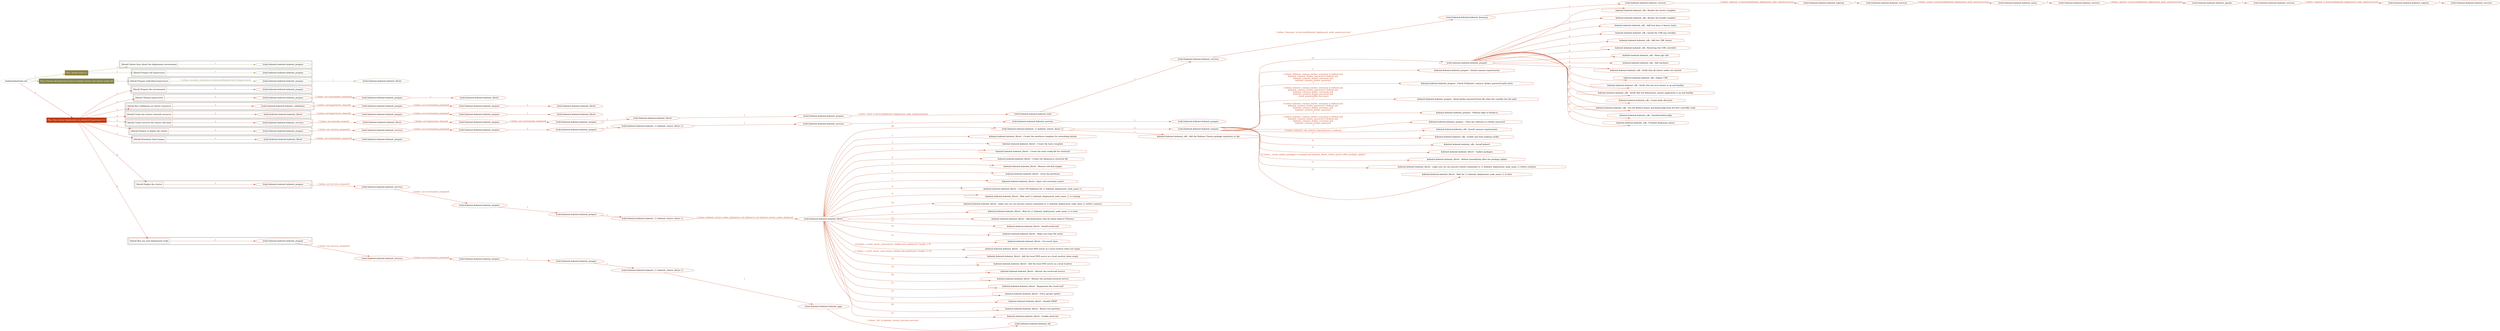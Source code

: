digraph {
	graph [concentrate=true ordering=in rankdir=LR ratio=fill]
	edge [esep=5 sep=10]
	"kubeinit/playbook.yml" [id=root_node style=dotted]
	play_b093fda0 [label="Play: Initial setup (1)" color="#8f823d" fontcolor="#ffffff" id=play_b093fda0 shape=box style=filled tooltip=localhost]
	"kubeinit/playbook.yml" -> play_b093fda0 [label="1 " color="#8f823d" fontcolor="#8f823d" id=edge_042fdbea labeltooltip="1 " tooltip="1 "]
	subgraph "kubeinit.kubeinit.kubeinit_prepare" {
		role_540b7624 [label="[role] kubeinit.kubeinit.kubeinit_prepare" color="#8f823d" id=role_540b7624 tooltip="kubeinit.kubeinit.kubeinit_prepare"]
	}
	subgraph "kubeinit.kubeinit.kubeinit_prepare" {
		role_09f9211d [label="[role] kubeinit.kubeinit.kubeinit_prepare" color="#8f823d" id=role_09f9211d tooltip="kubeinit.kubeinit.kubeinit_prepare"]
	}
	subgraph "Play: Initial setup (1)" {
		play_b093fda0 -> block_cdc39771 [label=1 color="#8f823d" fontcolor="#8f823d" id=edge_79410994 labeltooltip=1 tooltip=1]
		subgraph cluster_block_cdc39771 {
			block_cdc39771 [label="[block] Gather facts about the deployment environment" color="#8f823d" id=block_cdc39771 labeltooltip="Gather facts about the deployment environment" shape=box tooltip="Gather facts about the deployment environment"]
			block_cdc39771 -> role_540b7624 [label="1 " color="#8f823d" fontcolor="#8f823d" id=edge_20eef4c3 labeltooltip="1 " tooltip="1 "]
		}
		play_b093fda0 -> block_c40f4d3e [label=2 color="#8f823d" fontcolor="#8f823d" id=edge_95e69ee9 labeltooltip=2 tooltip=2]
		subgraph cluster_block_c40f4d3e {
			block_c40f4d3e [label="[block] Prepare the hypervisors" color="#8f823d" id=block_c40f4d3e labeltooltip="Prepare the hypervisors" shape=box tooltip="Prepare the hypervisors"]
			block_c40f4d3e -> role_09f9211d [label="1 " color="#8f823d" fontcolor="#8f823d" id=edge_9a9415b5 labeltooltip="1 " tooltip="1 "]
		}
	}
	play_5fe1bb2a [label="Play: Prepare all hypervisor hosts to deploy service and cluster nodes (0)" color="#848547" fontcolor="#ffffff" id=play_5fe1bb2a shape=box style=filled tooltip="Play: Prepare all hypervisor hosts to deploy service and cluster nodes (0)"]
	"kubeinit/playbook.yml" -> play_5fe1bb2a [label="2 " color="#848547" fontcolor="#848547" id=edge_3c803333 labeltooltip="2 " tooltip="2 "]
	subgraph "kubeinit.kubeinit.kubeinit_libvirt" {
		role_dbe18403 [label="[role] kubeinit.kubeinit.kubeinit_libvirt" color="#848547" id=role_dbe18403 tooltip="kubeinit.kubeinit.kubeinit_libvirt"]
	}
	subgraph "kubeinit.kubeinit.kubeinit_prepare" {
		role_11361805 [label="[role] kubeinit.kubeinit.kubeinit_prepare" color="#848547" id=role_11361805 tooltip="kubeinit.kubeinit.kubeinit_prepare"]
		role_11361805 -> role_dbe18403 [label="1 " color="#848547" fontcolor="#848547" id=edge_c0fbfc3b labeltooltip="1 " tooltip="1 "]
	}
	subgraph "Play: Prepare all hypervisor hosts to deploy service and cluster nodes (0)" {
		play_5fe1bb2a -> block_1774da09 [label=1 color="#848547" fontcolor="#848547" id=edge_cc008de4 labeltooltip=1 tooltip=1]
		subgraph cluster_block_1774da09 {
			block_1774da09 [label="[block] Prepare individual hypervisors" color="#848547" id=block_1774da09 labeltooltip="Prepare individual hypervisors" shape=box tooltip="Prepare individual hypervisors"]
			block_1774da09 -> role_11361805 [label="1 [when: inventory_hostname in hostvars['kubeinit-facts'].hypervisors]" color="#848547" fontcolor="#848547" id=edge_266ad70a labeltooltip="1 [when: inventory_hostname in hostvars['kubeinit-facts'].hypervisors]" tooltip="1 [when: inventory_hostname in hostvars['kubeinit-facts'].hypervisors]"]
		}
	}
	play_c6d7b83a [label="Play: Run cluster deployment on prepared hypervisors (1)" color="#c1380b" fontcolor="#ffffff" id=play_c6d7b83a shape=box style=filled tooltip=localhost]
	"kubeinit/playbook.yml" -> play_c6d7b83a [label="3 " color="#c1380b" fontcolor="#c1380b" id=edge_e535164a labeltooltip="3 " tooltip="3 "]
	subgraph "kubeinit.kubeinit.kubeinit_prepare" {
		role_b02e0ea4 [label="[role] kubeinit.kubeinit.kubeinit_prepare" color="#c1380b" id=role_b02e0ea4 tooltip="kubeinit.kubeinit.kubeinit_prepare"]
	}
	subgraph "kubeinit.kubeinit.kubeinit_libvirt" {
		role_01ffe43b [label="[role] kubeinit.kubeinit.kubeinit_libvirt" color="#c1380b" id=role_01ffe43b tooltip="kubeinit.kubeinit.kubeinit_libvirt"]
	}
	subgraph "kubeinit.kubeinit.kubeinit_prepare" {
		role_5f871fc2 [label="[role] kubeinit.kubeinit.kubeinit_prepare" color="#c1380b" id=role_5f871fc2 tooltip="kubeinit.kubeinit.kubeinit_prepare"]
		role_5f871fc2 -> role_01ffe43b [label="1 " color="#c1380b" fontcolor="#c1380b" id=edge_d1529ccb labeltooltip="1 " tooltip="1 "]
	}
	subgraph "kubeinit.kubeinit.kubeinit_prepare" {
		role_ec8fc3e8 [label="[role] kubeinit.kubeinit.kubeinit_prepare" color="#c1380b" id=role_ec8fc3e8 tooltip="kubeinit.kubeinit.kubeinit_prepare"]
		role_ec8fc3e8 -> role_5f871fc2 [label="1 [when: not environment_prepared]" color="#c1380b" fontcolor="#c1380b" id=edge_e4daa6db labeltooltip="1 [when: not environment_prepared]" tooltip="1 [when: not environment_prepared]"]
	}
	subgraph "kubeinit.kubeinit.kubeinit_libvirt" {
		role_c4d3aa16 [label="[role] kubeinit.kubeinit.kubeinit_libvirt" color="#c1380b" id=role_c4d3aa16 tooltip="kubeinit.kubeinit.kubeinit_libvirt"]
	}
	subgraph "kubeinit.kubeinit.kubeinit_prepare" {
		role_ba3b01d9 [label="[role] kubeinit.kubeinit.kubeinit_prepare" color="#c1380b" id=role_ba3b01d9 tooltip="kubeinit.kubeinit.kubeinit_prepare"]
		role_ba3b01d9 -> role_c4d3aa16 [label="1 " color="#c1380b" fontcolor="#c1380b" id=edge_36069ed1 labeltooltip="1 " tooltip="1 "]
	}
	subgraph "kubeinit.kubeinit.kubeinit_prepare" {
		role_911e3bce [label="[role] kubeinit.kubeinit.kubeinit_prepare" color="#c1380b" id=role_911e3bce tooltip="kubeinit.kubeinit.kubeinit_prepare"]
		role_911e3bce -> role_ba3b01d9 [label="1 [when: not environment_prepared]" color="#c1380b" fontcolor="#c1380b" id=edge_cfdd5004 labeltooltip="1 [when: not environment_prepared]" tooltip="1 [when: not environment_prepared]"]
	}
	subgraph "kubeinit.kubeinit.kubeinit_validations" {
		role_9823a7f3 [label="[role] kubeinit.kubeinit.kubeinit_validations" color="#c1380b" id=role_9823a7f3 tooltip="kubeinit.kubeinit.kubeinit_validations"]
		role_9823a7f3 -> role_911e3bce [label="1 [when: not hypervisors_cleaned]" color="#c1380b" fontcolor="#c1380b" id=edge_a636bbdf labeltooltip="1 [when: not hypervisors_cleaned]" tooltip="1 [when: not hypervisors_cleaned]"]
	}
	subgraph "kubeinit.kubeinit.kubeinit_libvirt" {
		role_843a0753 [label="[role] kubeinit.kubeinit.kubeinit_libvirt" color="#c1380b" id=role_843a0753 tooltip="kubeinit.kubeinit.kubeinit_libvirt"]
	}
	subgraph "kubeinit.kubeinit.kubeinit_prepare" {
		role_c905b5e6 [label="[role] kubeinit.kubeinit.kubeinit_prepare" color="#c1380b" id=role_c905b5e6 tooltip="kubeinit.kubeinit.kubeinit_prepare"]
		role_c905b5e6 -> role_843a0753 [label="1 " color="#c1380b" fontcolor="#c1380b" id=edge_56dcd4dc labeltooltip="1 " tooltip="1 "]
	}
	subgraph "kubeinit.kubeinit.kubeinit_prepare" {
		role_dbfd949b [label="[role] kubeinit.kubeinit.kubeinit_prepare" color="#c1380b" id=role_dbfd949b tooltip="kubeinit.kubeinit.kubeinit_prepare"]
		role_dbfd949b -> role_c905b5e6 [label="1 [when: not environment_prepared]" color="#c1380b" fontcolor="#c1380b" id=edge_d0edfeb4 labeltooltip="1 [when: not environment_prepared]" tooltip="1 [when: not environment_prepared]"]
	}
	subgraph "kubeinit.kubeinit.kubeinit_libvirt" {
		role_2b3f0801 [label="[role] kubeinit.kubeinit.kubeinit_libvirt" color="#c1380b" id=role_2b3f0801 tooltip="kubeinit.kubeinit.kubeinit_libvirt"]
		role_2b3f0801 -> role_dbfd949b [label="1 [when: not hypervisors_cleaned]" color="#c1380b" fontcolor="#c1380b" id=edge_d613eddb labeltooltip="1 [when: not hypervisors_cleaned]" tooltip="1 [when: not hypervisors_cleaned]"]
	}
	subgraph "kubeinit.kubeinit.kubeinit_services" {
		role_204803fe [label="[role] kubeinit.kubeinit.kubeinit_services" color="#c1380b" id=role_204803fe tooltip="kubeinit.kubeinit.kubeinit_services"]
	}
	subgraph "kubeinit.kubeinit.kubeinit_registry" {
		role_dabc44cc [label="[role] kubeinit.kubeinit.kubeinit_registry" color="#c1380b" id=role_dabc44cc tooltip="kubeinit.kubeinit.kubeinit_registry"]
		role_dabc44cc -> role_204803fe [label="1 " color="#c1380b" fontcolor="#c1380b" id=edge_bbcccadf labeltooltip="1 " tooltip="1 "]
	}
	subgraph "kubeinit.kubeinit.kubeinit_services" {
		role_35c1d916 [label="[role] kubeinit.kubeinit.kubeinit_services" color="#c1380b" id=role_35c1d916 tooltip="kubeinit.kubeinit.kubeinit_services"]
		role_35c1d916 -> role_dabc44cc [label="1 [when: 'registry' in hostvars[kubeinit_deployment_node_name].services]" color="#c1380b" fontcolor="#c1380b" id=edge_aa569730 labeltooltip="1 [when: 'registry' in hostvars[kubeinit_deployment_node_name].services]" tooltip="1 [when: 'registry' in hostvars[kubeinit_deployment_node_name].services]"]
	}
	subgraph "kubeinit.kubeinit.kubeinit_apache" {
		role_979d6d72 [label="[role] kubeinit.kubeinit.kubeinit_apache" color="#c1380b" id=role_979d6d72 tooltip="kubeinit.kubeinit.kubeinit_apache"]
		role_979d6d72 -> role_35c1d916 [label="1 " color="#c1380b" fontcolor="#c1380b" id=edge_76854d25 labeltooltip="1 " tooltip="1 "]
	}
	subgraph "kubeinit.kubeinit.kubeinit_services" {
		role_8e4fea6e [label="[role] kubeinit.kubeinit.kubeinit_services" color="#c1380b" id=role_8e4fea6e tooltip="kubeinit.kubeinit.kubeinit_services"]
		role_8e4fea6e -> role_979d6d72 [label="1 [when: 'apache' in hostvars[kubeinit_deployment_node_name].services]" color="#c1380b" fontcolor="#c1380b" id=edge_c4dfc977 labeltooltip="1 [when: 'apache' in hostvars[kubeinit_deployment_node_name].services]" tooltip="1 [when: 'apache' in hostvars[kubeinit_deployment_node_name].services]"]
	}
	subgraph "kubeinit.kubeinit.kubeinit_nexus" {
		role_a170e334 [label="[role] kubeinit.kubeinit.kubeinit_nexus" color="#c1380b" id=role_a170e334 tooltip="kubeinit.kubeinit.kubeinit_nexus"]
		role_a170e334 -> role_8e4fea6e [label="1 " color="#c1380b" fontcolor="#c1380b" id=edge_c6a0bc91 labeltooltip="1 " tooltip="1 "]
	}
	subgraph "kubeinit.kubeinit.kubeinit_services" {
		role_9c103814 [label="[role] kubeinit.kubeinit.kubeinit_services" color="#c1380b" id=role_9c103814 tooltip="kubeinit.kubeinit.kubeinit_services"]
		role_9c103814 -> role_a170e334 [label="1 [when: 'nexus' in hostvars[kubeinit_deployment_node_name].services]" color="#c1380b" fontcolor="#c1380b" id=edge_6039562e labeltooltip="1 [when: 'nexus' in hostvars[kubeinit_deployment_node_name].services]" tooltip="1 [when: 'nexus' in hostvars[kubeinit_deployment_node_name].services]"]
	}
	subgraph "kubeinit.kubeinit.kubeinit_haproxy" {
		role_822eddf0 [label="[role] kubeinit.kubeinit.kubeinit_haproxy" color="#c1380b" id=role_822eddf0 tooltip="kubeinit.kubeinit.kubeinit_haproxy"]
		role_822eddf0 -> role_9c103814 [label="1 " color="#c1380b" fontcolor="#c1380b" id=edge_43d62998 labeltooltip="1 " tooltip="1 "]
	}
	subgraph "kubeinit.kubeinit.kubeinit_services" {
		role_d46a0f0d [label="[role] kubeinit.kubeinit.kubeinit_services" color="#c1380b" id=role_d46a0f0d tooltip="kubeinit.kubeinit.kubeinit_services"]
		role_d46a0f0d -> role_822eddf0 [label="1 [when: 'haproxy' in hostvars[kubeinit_deployment_node_name].services]" color="#c1380b" fontcolor="#c1380b" id=edge_e9c13f27 labeltooltip="1 [when: 'haproxy' in hostvars[kubeinit_deployment_node_name].services]" tooltip="1 [when: 'haproxy' in hostvars[kubeinit_deployment_node_name].services]"]
	}
	subgraph "kubeinit.kubeinit.kubeinit_dnsmasq" {
		role_e23a6154 [label="[role] kubeinit.kubeinit.kubeinit_dnsmasq" color="#c1380b" id=role_e23a6154 tooltip="kubeinit.kubeinit.kubeinit_dnsmasq"]
		role_e23a6154 -> role_d46a0f0d [label="1 " color="#c1380b" fontcolor="#c1380b" id=edge_00601c81 labeltooltip="1 " tooltip="1 "]
	}
	subgraph "kubeinit.kubeinit.kubeinit_services" {
		role_711b7c9b [label="[role] kubeinit.kubeinit.kubeinit_services" color="#c1380b" id=role_711b7c9b tooltip="kubeinit.kubeinit.kubeinit_services"]
		role_711b7c9b -> role_e23a6154 [label="1 [when: 'dnsmasq' in hostvars[kubeinit_deployment_node_name].services]" color="#c1380b" fontcolor="#c1380b" id=edge_b7a4a092 labeltooltip="1 [when: 'dnsmasq' in hostvars[kubeinit_deployment_node_name].services]" tooltip="1 [when: 'dnsmasq' in hostvars[kubeinit_deployment_node_name].services]"]
	}
	subgraph "kubeinit.kubeinit.kubeinit_bind" {
		role_b6df948c [label="[role] kubeinit.kubeinit.kubeinit_bind" color="#c1380b" id=role_b6df948c tooltip="kubeinit.kubeinit.kubeinit_bind"]
		role_b6df948c -> role_711b7c9b [label="1 " color="#c1380b" fontcolor="#c1380b" id=edge_de86f6b3 labeltooltip="1 " tooltip="1 "]
	}
	subgraph "kubeinit.kubeinit.kubeinit_prepare" {
		role_2b43c014 [label="[role] kubeinit.kubeinit.kubeinit_prepare" color="#c1380b" id=role_2b43c014 tooltip="kubeinit.kubeinit.kubeinit_prepare"]
		role_2b43c014 -> role_b6df948c [label="1 [when: 'bind' in hostvars[kubeinit_deployment_node_name].services]" color="#c1380b" fontcolor="#c1380b" id=edge_355577c2 labeltooltip="1 [when: 'bind' in hostvars[kubeinit_deployment_node_name].services]" tooltip="1 [when: 'bind' in hostvars[kubeinit_deployment_node_name].services]"]
	}
	subgraph "kubeinit.kubeinit.kubeinit_libvirt" {
		role_5d5084b8 [label="[role] kubeinit.kubeinit.kubeinit_libvirt" color="#c1380b" id=role_5d5084b8 tooltip="kubeinit.kubeinit.kubeinit_libvirt"]
		role_5d5084b8 -> role_2b43c014 [label="1 " color="#c1380b" fontcolor="#c1380b" id=edge_2ef8a959 labeltooltip="1 " tooltip="1 "]
	}
	subgraph "kubeinit.kubeinit.kubeinit_prepare" {
		role_1c1ad270 [label="[role] kubeinit.kubeinit.kubeinit_prepare" color="#c1380b" id=role_1c1ad270 tooltip="kubeinit.kubeinit.kubeinit_prepare"]
		role_1c1ad270 -> role_5d5084b8 [label="1 " color="#c1380b" fontcolor="#c1380b" id=edge_cc3bf81d labeltooltip="1 " tooltip="1 "]
	}
	subgraph "kubeinit.kubeinit.kubeinit_prepare" {
		role_a062c31e [label="[role] kubeinit.kubeinit.kubeinit_prepare" color="#c1380b" id=role_a062c31e tooltip="kubeinit.kubeinit.kubeinit_prepare"]
		role_a062c31e -> role_1c1ad270 [label="1 [when: not environment_prepared]" color="#c1380b" fontcolor="#c1380b" id=edge_a8ac658b labeltooltip="1 [when: not environment_prepared]" tooltip="1 [when: not environment_prepared]"]
	}
	subgraph "kubeinit.kubeinit.kubeinit_libvirt" {
		role_8b6ce230 [label="[role] kubeinit.kubeinit.kubeinit_libvirt" color="#c1380b" id=role_8b6ce230 tooltip="kubeinit.kubeinit.kubeinit_libvirt"]
		role_8b6ce230 -> role_a062c31e [label="1 [when: not hypervisors_cleaned]" color="#c1380b" fontcolor="#c1380b" id=edge_ad3f713c labeltooltip="1 [when: not hypervisors_cleaned]" tooltip="1 [when: not hypervisors_cleaned]"]
	}
	subgraph "kubeinit.kubeinit.kubeinit_services" {
		role_ff805154 [label="[role] kubeinit.kubeinit.kubeinit_services" color="#c1380b" id=role_ff805154 tooltip="kubeinit.kubeinit.kubeinit_services"]
		role_ff805154 -> role_8b6ce230 [label="1 [when: not network_created]" color="#c1380b" fontcolor="#c1380b" id=edge_de03f984 labeltooltip="1 [when: not network_created]" tooltip="1 [when: not network_created]"]
	}
	subgraph "kubeinit.kubeinit.kubeinit_prepare" {
		role_3a8623a5 [label="[role] kubeinit.kubeinit.kubeinit_prepare" color="#c1380b" id=role_3a8623a5 tooltip="kubeinit.kubeinit.kubeinit_prepare"]
	}
	subgraph "kubeinit.kubeinit.kubeinit_services" {
		role_c7ddd685 [label="[role] kubeinit.kubeinit.kubeinit_services" color="#c1380b" id=role_c7ddd685 tooltip="kubeinit.kubeinit.kubeinit_services"]
		role_c7ddd685 -> role_3a8623a5 [label="1 " color="#c1380b" fontcolor="#c1380b" id=edge_858ed858 labeltooltip="1 " tooltip="1 "]
	}
	subgraph "kubeinit.kubeinit.kubeinit_services" {
		role_cd72c668 [label="[role] kubeinit.kubeinit.kubeinit_services" color="#c1380b" id=role_cd72c668 tooltip="kubeinit.kubeinit.kubeinit_services"]
		role_cd72c668 -> role_c7ddd685 [label="1 " color="#c1380b" fontcolor="#c1380b" id=edge_83e71517 labeltooltip="1 " tooltip="1 "]
	}
	subgraph "kubeinit.kubeinit.kubeinit_{{ kubeinit_cluster_distro }}" {
		role_97d0f358 [label="[role] kubeinit.kubeinit.kubeinit_{{ kubeinit_cluster_distro }}" color="#c1380b" id=role_97d0f358 tooltip="kubeinit.kubeinit.kubeinit_{{ kubeinit_cluster_distro }}"]
		role_97d0f358 -> role_cd72c668 [label="1 " color="#c1380b" fontcolor="#c1380b" id=edge_7c67601b labeltooltip="1 " tooltip="1 "]
	}
	subgraph "kubeinit.kubeinit.kubeinit_prepare" {
		role_06d91b15 [label="[role] kubeinit.kubeinit.kubeinit_prepare" color="#c1380b" id=role_06d91b15 tooltip="kubeinit.kubeinit.kubeinit_prepare"]
		role_06d91b15 -> role_97d0f358 [label="1 " color="#c1380b" fontcolor="#c1380b" id=edge_7f3d9e32 labeltooltip="1 " tooltip="1 "]
	}
	subgraph "kubeinit.kubeinit.kubeinit_prepare" {
		role_274e5f15 [label="[role] kubeinit.kubeinit.kubeinit_prepare" color="#c1380b" id=role_274e5f15 tooltip="kubeinit.kubeinit.kubeinit_prepare"]
		role_274e5f15 -> role_06d91b15 [label="1 " color="#c1380b" fontcolor="#c1380b" id=edge_1c648489 labeltooltip="1 " tooltip="1 "]
	}
	subgraph "kubeinit.kubeinit.kubeinit_services" {
		role_a5f130d8 [label="[role] kubeinit.kubeinit.kubeinit_services" color="#c1380b" id=role_a5f130d8 tooltip="kubeinit.kubeinit.kubeinit_services"]
		role_a5f130d8 -> role_274e5f15 [label="1 [when: not environment_prepared]" color="#c1380b" fontcolor="#c1380b" id=edge_1418a919 labeltooltip="1 [when: not environment_prepared]" tooltip="1 [when: not environment_prepared]"]
	}
	subgraph "kubeinit.kubeinit.kubeinit_prepare" {
		role_4149d15f [label="[role] kubeinit.kubeinit.kubeinit_prepare" color="#c1380b" id=role_4149d15f tooltip="kubeinit.kubeinit.kubeinit_prepare"]
		role_4149d15f -> role_a5f130d8 [label="1 [when: not services_prepared]" color="#c1380b" fontcolor="#c1380b" id=edge_4dd8affd labeltooltip="1 [when: not services_prepared]" tooltip="1 [when: not services_prepared]"]
	}
	subgraph "kubeinit.kubeinit.kubeinit_prepare" {
		role_953407d1 [label="[role] kubeinit.kubeinit.kubeinit_prepare" color="#c1380b" id=role_953407d1 tooltip="kubeinit.kubeinit.kubeinit_prepare"]
	}
	subgraph "kubeinit.kubeinit.kubeinit_libvirt" {
		role_b23b4cc3 [label="[role] kubeinit.kubeinit.kubeinit_libvirt" color="#c1380b" id=role_b23b4cc3 tooltip="kubeinit.kubeinit.kubeinit_libvirt"]
		role_b23b4cc3 -> role_953407d1 [label="1 [when: not environment_prepared]" color="#c1380b" fontcolor="#c1380b" id=edge_3cf20526 labeltooltip="1 [when: not environment_prepared]" tooltip="1 [when: not environment_prepared]"]
	}
	subgraph "kubeinit.kubeinit.kubeinit_prepare" {
		role_d85eecaf [label="[role] kubeinit.kubeinit.kubeinit_prepare" color="#c1380b" id=role_d85eecaf tooltip="kubeinit.kubeinit.kubeinit_prepare"]
		task_43be0e51 [label="kubeinit.kubeinit.kubeinit_cdk : Render the cluster template" color="#c1380b" id=task_43be0e51 shape=octagon tooltip="kubeinit.kubeinit.kubeinit_cdk : Render the cluster template"]
		role_d85eecaf -> task_43be0e51 [label="1 " color="#c1380b" fontcolor="#c1380b" id=edge_be570b8e labeltooltip="1 " tooltip="1 "]
		task_79c116e2 [label="kubeinit.kubeinit.kubeinit_cdk : Render the bundle template" color="#c1380b" id=task_79c116e2 shape=octagon tooltip="kubeinit.kubeinit.kubeinit_cdk : Render the bundle template"]
		role_d85eecaf -> task_79c116e2 [label="2 " color="#c1380b" fontcolor="#c1380b" id=edge_4de65678 labeltooltip="2 " tooltip="2 "]
		task_bfd1f7da [label="kubeinit.kubeinit.kubeinit_cdk : Add host keys to known_hosts" color="#c1380b" id=task_bfd1f7da shape=octagon tooltip="kubeinit.kubeinit.kubeinit_cdk : Add host keys to known_hosts"]
		role_d85eecaf -> task_bfd1f7da [label="3 " color="#c1380b" fontcolor="#c1380b" id=edge_1eca2083 labeltooltip="3 " tooltip="3 "]
		task_94ef9c83 [label="kubeinit.kubeinit.kubeinit_cdk : Install the CDK juju installer" color="#c1380b" id=task_94ef9c83 shape=octagon tooltip="kubeinit.kubeinit.kubeinit_cdk : Install the CDK juju installer"]
		role_d85eecaf -> task_94ef9c83 [label="4 " color="#c1380b" fontcolor="#c1380b" id=edge_4bbf1c74 labeltooltip="4 " tooltip="4 "]
		task_381e9217 [label="kubeinit.kubeinit.kubeinit_cdk : Add the CDK cluster" color="#c1380b" id=task_381e9217 shape=octagon tooltip="kubeinit.kubeinit.kubeinit_cdk : Add the CDK cluster"]
		role_d85eecaf -> task_381e9217 [label="5 " color="#c1380b" fontcolor="#c1380b" id=edge_043fdd13 labeltooltip="5 " tooltip="5 "]
		task_d4b3b499 [label="kubeinit.kubeinit.kubeinit_cdk : Bootstrap the CDK controller" color="#c1380b" id=task_d4b3b499 shape=octagon tooltip="kubeinit.kubeinit.kubeinit_cdk : Bootstrap the CDK controller"]
		role_d85eecaf -> task_d4b3b499 [label="6 " color="#c1380b" fontcolor="#c1380b" id=edge_4b613b22 labeltooltip="6 " tooltip="6 "]
		task_5ba24740 [label="kubeinit.kubeinit.kubeinit_cdk : Show juju info" color="#c1380b" id=task_5ba24740 shape=octagon tooltip="kubeinit.kubeinit.kubeinit_cdk : Show juju info"]
		role_d85eecaf -> task_5ba24740 [label="7 " color="#c1380b" fontcolor="#c1380b" id=edge_1e2a7d74 labeltooltip="7 " tooltip="7 "]
		task_f4f8f75a [label="kubeinit.kubeinit.kubeinit_cdk : Add machines" color="#c1380b" id=task_f4f8f75a shape=octagon tooltip="kubeinit.kubeinit.kubeinit_cdk : Add machines"]
		role_d85eecaf -> task_f4f8f75a [label="8 " color="#c1380b" fontcolor="#c1380b" id=edge_d8107563 labeltooltip="8 " tooltip="8 "]
		task_6d715c38 [label="kubeinit.kubeinit.kubeinit_cdk : Verify that all cluster nodes are started" color="#c1380b" id=task_6d715c38 shape=octagon tooltip="kubeinit.kubeinit.kubeinit_cdk : Verify that all cluster nodes are started"]
		role_d85eecaf -> task_6d715c38 [label="9 " color="#c1380b" fontcolor="#c1380b" id=edge_3aaab78c labeltooltip="9 " tooltip="9 "]
		task_f3badaf3 [label="kubeinit.kubeinit.kubeinit_cdk : Deploy CDK" color="#c1380b" id=task_f3badaf3 shape=octagon tooltip="kubeinit.kubeinit.kubeinit_cdk : Deploy CDK"]
		role_d85eecaf -> task_f3badaf3 [label="10 " color="#c1380b" fontcolor="#c1380b" id=edge_2137b87e labeltooltip="10 " tooltip="10 "]
		task_77b293a2 [label="kubeinit.kubeinit.kubeinit_cdk : Verify that the etcd cluster is up and healthy" color="#c1380b" id=task_77b293a2 shape=octagon tooltip="kubeinit.kubeinit.kubeinit_cdk : Verify that the etcd cluster is up and healthy"]
		role_d85eecaf -> task_77b293a2 [label="11 " color="#c1380b" fontcolor="#c1380b" id=edge_c9a9f6cf labeltooltip="11 " tooltip="11 "]
		task_7e76e181 [label="kubeinit.kubeinit.kubeinit_cdk : Verify that the kubernetes_master application is up and healthy" color="#c1380b" id=task_7e76e181 shape=octagon tooltip="kubeinit.kubeinit.kubeinit_cdk : Verify that the kubernetes_master application is up and healthy"]
		role_d85eecaf -> task_7e76e181 [label="12 " color="#c1380b" fontcolor="#c1380b" id=edge_d4d8c634 labeltooltip="12 " tooltip="12 "]
		task_bb92771e [label="kubeinit.kubeinit.kubeinit_cdk : Create kube directory" color="#c1380b" id=task_bb92771e shape=octagon tooltip="kubeinit.kubeinit.kubeinit_cdk : Create kube directory"]
		role_d85eecaf -> task_bb92771e [label="13 " color="#c1380b" fontcolor="#c1380b" id=edge_ed0bd121 labeltooltip="13 " tooltip="13 "]
		task_bd88fb22 [label="kubeinit.kubeinit.kubeinit_cdk : Get the kubectl binary and kubeconfig from the first controller node" color="#c1380b" id=task_bd88fb22 shape=octagon tooltip="kubeinit.kubeinit.kubeinit_cdk : Get the kubectl binary and kubeconfig from the first controller node"]
		role_d85eecaf -> task_bd88fb22 [label="14 " color="#c1380b" fontcolor="#c1380b" id=edge_7b7be417 labeltooltip="14 " tooltip="14 "]
		task_14a48843 [label="kubeinit.kubeinit.kubeinit_cdk : Autoload kubeconfig" color="#c1380b" id=task_14a48843 shape=octagon tooltip="kubeinit.kubeinit.kubeinit_cdk : Autoload kubeconfig"]
		role_d85eecaf -> task_14a48843 [label="15 " color="#c1380b" fontcolor="#c1380b" id=edge_5b69ebeb labeltooltip="15 " tooltip="15 "]
		task_cf91955c [label="kubeinit.kubeinit.kubeinit_cdk : Finished deploying cluster" color="#c1380b" id=task_cf91955c shape=octagon tooltip="kubeinit.kubeinit.kubeinit_cdk : Finished deploying cluster"]
		role_d85eecaf -> task_cf91955c [label="16 " color="#c1380b" fontcolor="#c1380b" id=edge_075b9d4c labeltooltip="16 " tooltip="16 "]
	}
	subgraph "kubeinit.kubeinit.kubeinit_prepare" {
		role_d5400872 [label="[role] kubeinit.kubeinit.kubeinit_prepare" color="#c1380b" id=role_d5400872 tooltip="kubeinit.kubeinit.kubeinit_prepare"]
		task_f0cbb527 [label="kubeinit.kubeinit.kubeinit_prepare : Install common requirements" color="#c1380b" id=task_f0cbb527 shape=octagon tooltip="kubeinit.kubeinit.kubeinit_prepare : Install common requirements"]
		role_d5400872 -> task_f0cbb527 [label="1 " color="#c1380b" fontcolor="#c1380b" id=edge_dc9aaedd labeltooltip="1 " tooltip="1 "]
		task_ce832820 [label="kubeinit.kubeinit.kubeinit_prepare : Check if kubeinit_common_docker_password path exists" color="#c1380b" id=task_ce832820 shape=octagon tooltip="kubeinit.kubeinit.kubeinit_prepare : Check if kubeinit_common_docker_password path exists"]
		role_d5400872 -> task_ce832820 [label="2 [when: kubeinit_common_docker_username is defined and
kubeinit_common_docker_password is defined and
kubeinit_common_docker_username and
kubeinit_common_docker_password
]" color="#c1380b" fontcolor="#c1380b" id=edge_a8b9e292 labeltooltip="2 [when: kubeinit_common_docker_username is defined and
kubeinit_common_docker_password is defined and
kubeinit_common_docker_username and
kubeinit_common_docker_password
]" tooltip="2 [when: kubeinit_common_docker_username is defined and
kubeinit_common_docker_password is defined and
kubeinit_common_docker_username and
kubeinit_common_docker_password
]"]
		task_629b6cf8 [label="kubeinit.kubeinit.kubeinit_prepare : Read docker password from file when the variable has the path" color="#c1380b" id=task_629b6cf8 shape=octagon tooltip="kubeinit.kubeinit.kubeinit_prepare : Read docker password from file when the variable has the path"]
		role_d5400872 -> task_629b6cf8 [label="3 [when: kubeinit_common_docker_username is defined and
kubeinit_common_docker_password is defined and
kubeinit_common_docker_username and
kubeinit_common_docker_password and
_result_passwordfile.stat.exists
]" color="#c1380b" fontcolor="#c1380b" id=edge_18601531 labeltooltip="3 [when: kubeinit_common_docker_username is defined and
kubeinit_common_docker_password is defined and
kubeinit_common_docker_username and
kubeinit_common_docker_password and
_result_passwordfile.stat.exists
]" tooltip="3 [when: kubeinit_common_docker_username is defined and
kubeinit_common_docker_password is defined and
kubeinit_common_docker_username and
kubeinit_common_docker_password and
_result_passwordfile.stat.exists
]"]
		task_3cf9c9cb [label="kubeinit.kubeinit.kubeinit_prepare : Podman login to docker.io" color="#c1380b" id=task_3cf9c9cb shape=octagon tooltip="kubeinit.kubeinit.kubeinit_prepare : Podman login to docker.io"]
		role_d5400872 -> task_3cf9c9cb [label="4 [when: kubeinit_common_docker_username is defined and
kubeinit_common_docker_password is defined and
kubeinit_common_docker_username and
kubeinit_common_docker_password
]" color="#c1380b" fontcolor="#c1380b" id=edge_e0d1ffcd labeltooltip="4 [when: kubeinit_common_docker_username is defined and
kubeinit_common_docker_password is defined and
kubeinit_common_docker_username and
kubeinit_common_docker_password
]" tooltip="4 [when: kubeinit_common_docker_username is defined and
kubeinit_common_docker_password is defined and
kubeinit_common_docker_username and
kubeinit_common_docker_password
]"]
		task_05a7191e [label="kubeinit.kubeinit.kubeinit_prepare : Clear any reference to docker password" color="#c1380b" id=task_05a7191e shape=octagon tooltip="kubeinit.kubeinit.kubeinit_prepare : Clear any reference to docker password"]
		role_d5400872 -> task_05a7191e [label="5 [when: kubeinit_common_docker_username is defined and
kubeinit_common_docker_password is defined and
kubeinit_common_docker_username and
kubeinit_common_docker_password
]" color="#c1380b" fontcolor="#c1380b" id=edge_0e15fbc5 labeltooltip="5 [when: kubeinit_common_docker_username is defined and
kubeinit_common_docker_password is defined and
kubeinit_common_docker_username and
kubeinit_common_docker_password
]" tooltip="5 [when: kubeinit_common_docker_username is defined and
kubeinit_common_docker_password is defined and
kubeinit_common_docker_username and
kubeinit_common_docker_password
]"]
		task_7c4dff51 [label="kubeinit.kubeinit.kubeinit_cdk : Install common requirements" color="#c1380b" id=task_7c4dff51 shape=octagon tooltip="kubeinit.kubeinit.kubeinit_cdk : Install common requirements"]
		role_d5400872 -> task_7c4dff51 [label="6 [when: kubeinit_cdk_common_dependencies is defined]" color="#c1380b" fontcolor="#c1380b" id=edge_ca5b5196 labeltooltip="6 [when: kubeinit_cdk_common_dependencies is defined]" tooltip="6 [when: kubeinit_cdk_common_dependencies is defined]"]
		task_deab0215 [label="kubeinit.kubeinit.kubeinit_cdk : Enable and start podman.socket" color="#c1380b" id=task_deab0215 shape=octagon tooltip="kubeinit.kubeinit.kubeinit_cdk : Enable and start podman.socket"]
		role_d5400872 -> task_deab0215 [label="7 " color="#c1380b" fontcolor="#c1380b" id=edge_6fa7a6d3 labeltooltip="7 " tooltip="7 "]
		task_bfc0d746 [label="kubeinit.kubeinit.kubeinit_cdk : Install kubectl" color="#c1380b" id=task_bfc0d746 shape=octagon tooltip="kubeinit.kubeinit.kubeinit_cdk : Install kubectl"]
		role_d5400872 -> task_bfc0d746 [label="8 " color="#c1380b" fontcolor="#c1380b" id=edge_1d86507e labeltooltip="8 " tooltip="8 "]
		task_669a086d [label="kubeinit.kubeinit.kubeinit_libvirt : Update packages" color="#c1380b" id=task_669a086d shape=octagon tooltip="kubeinit.kubeinit.kubeinit_libvirt : Update packages"]
		role_d5400872 -> task_669a086d [label="9 " color="#c1380b" fontcolor="#c1380b" id=edge_ae23302b labeltooltip="9 " tooltip="9 "]
		task_9b512bba [label="kubeinit.kubeinit.kubeinit_libvirt : Reboot immediately after the package update" color="#c1380b" id=task_9b512bba shape=octagon tooltip="kubeinit.kubeinit.kubeinit_libvirt : Reboot immediately after the package update"]
		role_d5400872 -> task_9b512bba [label="10 [when: _result_update_packages is changed and kubeinit_libvirt_reboot_guests_after_package_update]" color="#c1380b" fontcolor="#c1380b" id=edge_687913ae labeltooltip="10 [when: _result_update_packages is changed and kubeinit_libvirt_reboot_guests_after_package_update]" tooltip="10 [when: _result_update_packages is changed and kubeinit_libvirt_reboot_guests_after_package_update]"]
		task_c6346f6d [label="kubeinit.kubeinit.kubeinit_libvirt : make sure we can execute remote commands in {{ kubeinit_deployment_node_name }} before continue" color="#c1380b" id=task_c6346f6d shape=octagon tooltip="kubeinit.kubeinit.kubeinit_libvirt : make sure we can execute remote commands in {{ kubeinit_deployment_node_name }} before continue"]
		role_d5400872 -> task_c6346f6d [label="11 " color="#c1380b" fontcolor="#c1380b" id=edge_1f9de0d9 labeltooltip="11 " tooltip="11 "]
		task_9a37e52d [label="kubeinit.kubeinit.kubeinit_libvirt : Wait for {{ kubeinit_deployment_node_name }} to boot" color="#c1380b" id=task_9a37e52d shape=octagon tooltip="kubeinit.kubeinit.kubeinit_libvirt : Wait for {{ kubeinit_deployment_node_name }} to boot"]
		role_d5400872 -> task_9a37e52d [label="12 " color="#c1380b" fontcolor="#c1380b" id=edge_ae2953c5 labeltooltip="12 " tooltip="12 "]
		role_d5400872 -> role_d85eecaf [label="13 " color="#c1380b" fontcolor="#c1380b" id=edge_fde55bc5 labeltooltip="13 " tooltip="13 "]
	}
	subgraph "kubeinit.kubeinit.kubeinit_{{ kubeinit_cluster_distro }}" {
		role_b983e014 [label="[role] kubeinit.kubeinit.kubeinit_{{ kubeinit_cluster_distro }}" color="#c1380b" id=role_b983e014 tooltip="kubeinit.kubeinit.kubeinit_{{ kubeinit_cluster_distro }}"]
		task_1ea0b23c [label="kubeinit.kubeinit.kubeinit_cdk : Add the Podman Ubuntu package repository to Apt" color="#c1380b" id=task_1ea0b23c shape=octagon tooltip="kubeinit.kubeinit.kubeinit_cdk : Add the Podman Ubuntu package repository to Apt"]
		role_b983e014 -> task_1ea0b23c [label="1 " color="#c1380b" fontcolor="#c1380b" id=edge_ba1c5685 labeltooltip="1 " tooltip="1 "]
		role_b983e014 -> role_d5400872 [label="2 " color="#c1380b" fontcolor="#c1380b" id=edge_dec7c6da labeltooltip="2 " tooltip="2 "]
	}
	subgraph "kubeinit.kubeinit.kubeinit_libvirt" {
		role_7e39d21e [label="[role] kubeinit.kubeinit.kubeinit_libvirt" color="#c1380b" id=role_7e39d21e tooltip="kubeinit.kubeinit.kubeinit_libvirt"]
		task_fb8ff7c1 [label="kubeinit.kubeinit.kubeinit_libvirt : Create the interfaces template for networking details" color="#c1380b" id=task_fb8ff7c1 shape=octagon tooltip="kubeinit.kubeinit.kubeinit_libvirt : Create the interfaces template for networking details"]
		role_7e39d21e -> task_fb8ff7c1 [label="1 " color="#c1380b" fontcolor="#c1380b" id=edge_8043dad9 labeltooltip="1 " tooltip="1 "]
		task_7e983fdc [label="kubeinit.kubeinit.kubeinit_libvirt : Create the hosts template" color="#c1380b" id=task_7e983fdc shape=octagon tooltip="kubeinit.kubeinit.kubeinit_libvirt : Create the hosts template"]
		role_7e39d21e -> task_7e983fdc [label="2 " color="#c1380b" fontcolor="#c1380b" id=edge_f67cc506 labeltooltip="2 " tooltip="2 "]
		task_b3d5988d [label="kubeinit.kubeinit.kubeinit_libvirt : Create the main config file for cloud-init" color="#c1380b" id=task_b3d5988d shape=octagon tooltip="kubeinit.kubeinit.kubeinit_libvirt : Create the main config file for cloud-init"]
		role_7e39d21e -> task_b3d5988d [label="3 " color="#c1380b" fontcolor="#c1380b" id=edge_e1057515 labeltooltip="3 " tooltip="3 "]
		task_33c3a089 [label="kubeinit.kubeinit.kubeinit_libvirt : Create the datasource cloud-init file" color="#c1380b" id=task_33c3a089 shape=octagon tooltip="kubeinit.kubeinit.kubeinit_libvirt : Create the datasource cloud-init file"]
		role_7e39d21e -> task_33c3a089 [label="4 " color="#c1380b" fontcolor="#c1380b" id=edge_4256ae80 labeltooltip="4 " tooltip="4 "]
		task_01e0bb84 [label="kubeinit.kubeinit.kubeinit_libvirt : Remove old disk images" color="#c1380b" id=task_01e0bb84 shape=octagon tooltip="kubeinit.kubeinit.kubeinit_libvirt : Remove old disk images"]
		role_7e39d21e -> task_01e0bb84 [label="5 " color="#c1380b" fontcolor="#c1380b" id=edge_20177402 labeltooltip="5 " tooltip="5 "]
		task_914a3118 [label="kubeinit.kubeinit.kubeinit_libvirt : Grow the partitions" color="#c1380b" id=task_914a3118 shape=octagon tooltip="kubeinit.kubeinit.kubeinit_libvirt : Grow the partitions"]
		role_7e39d21e -> task_914a3118 [label="6 " color="#c1380b" fontcolor="#c1380b" id=edge_bbf89509 labeltooltip="6 " tooltip="6 "]
		task_0c28af31 [label="kubeinit.kubeinit.kubeinit_libvirt : Inject virt-customize assets" color="#c1380b" id=task_0c28af31 shape=octagon tooltip="kubeinit.kubeinit.kubeinit_libvirt : Inject virt-customize assets"]
		role_7e39d21e -> task_0c28af31 [label="7 " color="#c1380b" fontcolor="#c1380b" id=edge_8bbb8c2e labeltooltip="7 " tooltip="7 "]
		task_14d186ab [label="kubeinit.kubeinit.kubeinit_libvirt : Create VM definition for {{ kubeinit_deployment_node_name }}" color="#c1380b" id=task_14d186ab shape=octagon tooltip="kubeinit.kubeinit.kubeinit_libvirt : Create VM definition for {{ kubeinit_deployment_node_name }}"]
		role_7e39d21e -> task_14d186ab [label="8 " color="#c1380b" fontcolor="#c1380b" id=edge_2ba8c079 labeltooltip="8 " tooltip="8 "]
		task_06e83328 [label="kubeinit.kubeinit.kubeinit_libvirt : Wait until {{ kubeinit_deployment_node_name }} is running" color="#c1380b" id=task_06e83328 shape=octagon tooltip="kubeinit.kubeinit.kubeinit_libvirt : Wait until {{ kubeinit_deployment_node_name }} is running"]
		role_7e39d21e -> task_06e83328 [label="9 " color="#c1380b" fontcolor="#c1380b" id=edge_6981fe31 labeltooltip="9 " tooltip="9 "]
		task_3d251a8b [label="kubeinit.kubeinit.kubeinit_libvirt : make sure we can execute remote commands in {{ kubeinit_deployment_node_name }} before continue" color="#c1380b" id=task_3d251a8b shape=octagon tooltip="kubeinit.kubeinit.kubeinit_libvirt : make sure we can execute remote commands in {{ kubeinit_deployment_node_name }} before continue"]
		role_7e39d21e -> task_3d251a8b [label="10 " color="#c1380b" fontcolor="#c1380b" id=edge_09fe2003 labeltooltip="10 " tooltip="10 "]
		task_de170b20 [label="kubeinit.kubeinit.kubeinit_libvirt : Wait for {{ kubeinit_deployment_node_name }} to boot" color="#c1380b" id=task_de170b20 shape=octagon tooltip="kubeinit.kubeinit.kubeinit_libvirt : Wait for {{ kubeinit_deployment_node_name }} to boot"]
		role_7e39d21e -> task_de170b20 [label="11 " color="#c1380b" fontcolor="#c1380b" id=edge_f6dcf2ea labeltooltip="11 " tooltip="11 "]
		task_ec84b4a8 [label="kubeinit.kubeinit.kubeinit_libvirt : Add kubernetes repo for latest kubectl (Ubuntu)" color="#c1380b" id=task_ec84b4a8 shape=octagon tooltip="kubeinit.kubeinit.kubeinit_libvirt : Add kubernetes repo for latest kubectl (Ubuntu)"]
		role_7e39d21e -> task_ec84b4a8 [label="12 " color="#c1380b" fontcolor="#c1380b" id=edge_01cc5554 labeltooltip="12 " tooltip="12 "]
		task_e6590020 [label="kubeinit.kubeinit.kubeinit_libvirt : Install resolvconf" color="#c1380b" id=task_e6590020 shape=octagon tooltip="kubeinit.kubeinit.kubeinit_libvirt : Install resolvconf"]
		role_7e39d21e -> task_e6590020 [label="13 " color="#c1380b" fontcolor="#c1380b" id=edge_c86c5d4d labeltooltip="13 " tooltip="13 "]
		task_d48d4f5c [label="kubeinit.kubeinit.kubeinit_libvirt : Make sure base file exists" color="#c1380b" id=task_d48d4f5c shape=octagon tooltip="kubeinit.kubeinit.kubeinit_libvirt : Make sure base file exists"]
		role_7e39d21e -> task_d48d4f5c [label="14 " color="#c1380b" fontcolor="#c1380b" id=edge_ec1ffd26 labeltooltip="14 " tooltip="14 "]
		task_dc435e78 [label="kubeinit.kubeinit.kubeinit_libvirt : Get resolv lines" color="#c1380b" id=task_dc435e78 shape=octagon tooltip="kubeinit.kubeinit.kubeinit_libvirt : Get resolv lines"]
		role_7e39d21e -> task_dc435e78 [label="15 " color="#c1380b" fontcolor="#c1380b" id=edge_fa789886 labeltooltip="15 " tooltip="15 "]
		task_a14a81ee [label="kubeinit.kubeinit.kubeinit_libvirt : Add the local DNS server as a local resolver when not empty" color="#c1380b" id=task_a14a81ee shape=octagon tooltip="kubeinit.kubeinit.kubeinit_libvirt : Add the local DNS server as a local resolver when not empty"]
		role_7e39d21e -> task_a14a81ee [label="16 [when: (_result_resolv_conf.content | b64decode).splitlines() | length > 0]" color="#c1380b" fontcolor="#c1380b" id=edge_07cdd2d0 labeltooltip="16 [when: (_result_resolv_conf.content | b64decode).splitlines() | length > 0]" tooltip="16 [when: (_result_resolv_conf.content | b64decode).splitlines() | length > 0]"]
		task_6f528e34 [label="kubeinit.kubeinit.kubeinit_libvirt : Add the local DNS server as a local resolver when empty" color="#c1380b" id=task_6f528e34 shape=octagon tooltip="kubeinit.kubeinit.kubeinit_libvirt : Add the local DNS server as a local resolver when empty"]
		role_7e39d21e -> task_6f528e34 [label="17 [when: (_result_resolv_conf.content | b64decode).splitlines() | length == 0]" color="#c1380b" fontcolor="#c1380b" id=edge_d9d15942 labeltooltip="17 [when: (_result_resolv_conf.content | b64decode).splitlines() | length == 0]" tooltip="17 [when: (_result_resolv_conf.content | b64decode).splitlines() | length == 0]"]
		task_c1924ade [label="kubeinit.kubeinit.kubeinit_libvirt : Add the local DNS server as a local resolver" color="#c1380b" id=task_c1924ade shape=octagon tooltip="kubeinit.kubeinit.kubeinit_libvirt : Add the local DNS server as a local resolver"]
		role_7e39d21e -> task_c1924ade [label="18 " color="#c1380b" fontcolor="#c1380b" id=edge_507425bf labeltooltip="18 " tooltip="18 "]
		task_4feacd2a [label="kubeinit.kubeinit.kubeinit_libvirt : Restart the resolvconf service" color="#c1380b" id=task_4feacd2a shape=octagon tooltip="kubeinit.kubeinit.kubeinit_libvirt : Restart the resolvconf service"]
		role_7e39d21e -> task_4feacd2a [label="19 " color="#c1380b" fontcolor="#c1380b" id=edge_6097da44 labeltooltip="19 " tooltip="19 "]
		task_b1eefa57 [label="kubeinit.kubeinit.kubeinit_libvirt : Restart the systemd-resolved service" color="#c1380b" id=task_b1eefa57 shape=octagon tooltip="kubeinit.kubeinit.kubeinit_libvirt : Restart the systemd-resolved service"]
		role_7e39d21e -> task_b1eefa57 [label="20 " color="#c1380b" fontcolor="#c1380b" id=edge_b922c276 labeltooltip="20 " tooltip="20 "]
		task_56313eb6 [label="kubeinit.kubeinit.kubeinit_libvirt : Regenerate the resolv.conf" color="#c1380b" id=task_56313eb6 shape=octagon tooltip="kubeinit.kubeinit.kubeinit_libvirt : Regenerate the resolv.conf"]
		role_7e39d21e -> task_56313eb6 [label="21 " color="#c1380b" fontcolor="#c1380b" id=edge_91c705f1 labeltooltip="21 " tooltip="21 "]
		task_28837c50 [label="kubeinit.kubeinit.kubeinit_libvirt : Force apt-get update" color="#c1380b" id=task_28837c50 shape=octagon tooltip="kubeinit.kubeinit.kubeinit_libvirt : Force apt-get update"]
		role_7e39d21e -> task_28837c50 [label="22 " color="#c1380b" fontcolor="#c1380b" id=edge_b57ad767 labeltooltip="22 " tooltip="22 "]
		task_a6d60ae3 [label="kubeinit.kubeinit.kubeinit_libvirt : Disable SWAP" color="#c1380b" id=task_a6d60ae3 shape=octagon tooltip="kubeinit.kubeinit.kubeinit_libvirt : Disable SWAP"]
		role_7e39d21e -> task_a6d60ae3 [label="23 " color="#c1380b" fontcolor="#c1380b" id=edge_604aaffd labeltooltip="23 " tooltip="23 "]
		task_dc7dbf6d [label="kubeinit.kubeinit.kubeinit_libvirt : Resize root partition" color="#c1380b" id=task_dc7dbf6d shape=octagon tooltip="kubeinit.kubeinit.kubeinit_libvirt : Resize root partition"]
		role_7e39d21e -> task_dc7dbf6d [label="24 " color="#c1380b" fontcolor="#c1380b" id=edge_84797842 labeltooltip="24 " tooltip="24 "]
		task_b30a9d38 [label="kubeinit.kubeinit.kubeinit_libvirt : Enable cloud init" color="#c1380b" id=task_b30a9d38 shape=octagon tooltip="kubeinit.kubeinit.kubeinit_libvirt : Enable cloud init"]
		role_7e39d21e -> task_b30a9d38 [label="25 " color="#c1380b" fontcolor="#c1380b" id=edge_16b31305 labeltooltip="25 " tooltip="25 "]
		role_7e39d21e -> role_b983e014 [label="26 " color="#c1380b" fontcolor="#c1380b" id=edge_9afe315c labeltooltip="26 " tooltip="26 "]
	}
	subgraph "kubeinit.kubeinit.kubeinit_{{ kubeinit_cluster_distro }}" {
		role_2303ba53 [label="[role] kubeinit.kubeinit.kubeinit_{{ kubeinit_cluster_distro }}" color="#c1380b" id=role_2303ba53 tooltip="kubeinit.kubeinit.kubeinit_{{ kubeinit_cluster_distro }}"]
		role_2303ba53 -> role_7e39d21e [label="1 [when: kubeinit_cluster_nodes_deployed is not defined or not kubeinit_cluster_nodes_deployed]" color="#c1380b" fontcolor="#c1380b" id=edge_c939bbc2 labeltooltip="1 [when: kubeinit_cluster_nodes_deployed is not defined or not kubeinit_cluster_nodes_deployed]" tooltip="1 [when: kubeinit_cluster_nodes_deployed is not defined or not kubeinit_cluster_nodes_deployed]"]
	}
	subgraph "kubeinit.kubeinit.kubeinit_prepare" {
		role_b395bd81 [label="[role] kubeinit.kubeinit.kubeinit_prepare" color="#c1380b" id=role_b395bd81 tooltip="kubeinit.kubeinit.kubeinit_prepare"]
		role_b395bd81 -> role_2303ba53 [label="1 " color="#c1380b" fontcolor="#c1380b" id=edge_ce46d381 labeltooltip="1 " tooltip="1 "]
	}
	subgraph "kubeinit.kubeinit.kubeinit_prepare" {
		role_59a61de7 [label="[role] kubeinit.kubeinit.kubeinit_prepare" color="#c1380b" id=role_59a61de7 tooltip="kubeinit.kubeinit.kubeinit_prepare"]
		role_59a61de7 -> role_b395bd81 [label="1 " color="#c1380b" fontcolor="#c1380b" id=edge_51cc9b0f labeltooltip="1 " tooltip="1 "]
	}
	subgraph "kubeinit.kubeinit.kubeinit_services" {
		role_f9046d07 [label="[role] kubeinit.kubeinit.kubeinit_services" color="#c1380b" id=role_f9046d07 tooltip="kubeinit.kubeinit.kubeinit_services"]
		role_f9046d07 -> role_59a61de7 [label="1 [when: not environment_prepared]" color="#c1380b" fontcolor="#c1380b" id=edge_dd0a677f labeltooltip="1 [when: not environment_prepared]" tooltip="1 [when: not environment_prepared]"]
	}
	subgraph "kubeinit.kubeinit.kubeinit_prepare" {
		role_1c79d11a [label="[role] kubeinit.kubeinit.kubeinit_prepare" color="#c1380b" id=role_1c79d11a tooltip="kubeinit.kubeinit.kubeinit_prepare"]
		role_1c79d11a -> role_f9046d07 [label="1 [when: not services_prepared]" color="#c1380b" fontcolor="#c1380b" id=edge_6d67c11f labeltooltip="1 [when: not services_prepared]" tooltip="1 [when: not services_prepared]"]
	}
	subgraph "kubeinit.kubeinit.kubeinit_nfs" {
		role_337ca0dc [label="[role] kubeinit.kubeinit.kubeinit_nfs" color="#c1380b" id=role_337ca0dc tooltip="kubeinit.kubeinit.kubeinit_nfs"]
	}
	subgraph "kubeinit.kubeinit.kubeinit_apps" {
		role_87d72acb [label="[role] kubeinit.kubeinit.kubeinit_apps" color="#c1380b" id=role_87d72acb tooltip="kubeinit.kubeinit.kubeinit_apps"]
		role_87d72acb -> role_337ca0dc [label="1 [when: 'nfs' in kubeinit_cluster_hostvars.services]" color="#c1380b" fontcolor="#c1380b" id=edge_22a4414b labeltooltip="1 [when: 'nfs' in kubeinit_cluster_hostvars.services]" tooltip="1 [when: 'nfs' in kubeinit_cluster_hostvars.services]"]
	}
	subgraph "kubeinit.kubeinit.kubeinit_{{ kubeinit_cluster_distro }}" {
		role_4214af3d [label="[role] kubeinit.kubeinit.kubeinit_{{ kubeinit_cluster_distro }}" color="#c1380b" id=role_4214af3d tooltip="kubeinit.kubeinit.kubeinit_{{ kubeinit_cluster_distro }}"]
		role_4214af3d -> role_87d72acb [label="1 " color="#c1380b" fontcolor="#c1380b" id=edge_6f1b4e1d labeltooltip="1 " tooltip="1 "]
	}
	subgraph "kubeinit.kubeinit.kubeinit_prepare" {
		role_ed6cfc3e [label="[role] kubeinit.kubeinit.kubeinit_prepare" color="#c1380b" id=role_ed6cfc3e tooltip="kubeinit.kubeinit.kubeinit_prepare"]
		role_ed6cfc3e -> role_4214af3d [label="1 " color="#c1380b" fontcolor="#c1380b" id=edge_b95e300b labeltooltip="1 " tooltip="1 "]
	}
	subgraph "kubeinit.kubeinit.kubeinit_prepare" {
		role_d1f5d7d7 [label="[role] kubeinit.kubeinit.kubeinit_prepare" color="#c1380b" id=role_d1f5d7d7 tooltip="kubeinit.kubeinit.kubeinit_prepare"]
		role_d1f5d7d7 -> role_ed6cfc3e [label="1 " color="#c1380b" fontcolor="#c1380b" id=edge_dbb5defe labeltooltip="1 " tooltip="1 "]
	}
	subgraph "kubeinit.kubeinit.kubeinit_services" {
		role_3450479d [label="[role] kubeinit.kubeinit.kubeinit_services" color="#c1380b" id=role_3450479d tooltip="kubeinit.kubeinit.kubeinit_services"]
		role_3450479d -> role_d1f5d7d7 [label="1 [when: not environment_prepared]" color="#c1380b" fontcolor="#c1380b" id=edge_3e37bc60 labeltooltip="1 [when: not environment_prepared]" tooltip="1 [when: not environment_prepared]"]
	}
	subgraph "kubeinit.kubeinit.kubeinit_prepare" {
		role_1ecb90b8 [label="[role] kubeinit.kubeinit.kubeinit_prepare" color="#c1380b" id=role_1ecb90b8 tooltip="kubeinit.kubeinit.kubeinit_prepare"]
		role_1ecb90b8 -> role_3450479d [label="1 [when: not services_prepared]" color="#c1380b" fontcolor="#c1380b" id=edge_4e32c785 labeltooltip="1 [when: not services_prepared]" tooltip="1 [when: not services_prepared]"]
	}
	subgraph "Play: Run cluster deployment on prepared hypervisors (1)" {
		play_c6d7b83a -> block_e89d5d5d [label=1 color="#c1380b" fontcolor="#c1380b" id=edge_a9ab398a labeltooltip=1 tooltip=1]
		subgraph cluster_block_e89d5d5d {
			block_e89d5d5d [label="[block] Prepare the environment" color="#c1380b" id=block_e89d5d5d labeltooltip="Prepare the environment" shape=box tooltip="Prepare the environment"]
			block_e89d5d5d -> role_b02e0ea4 [label="1 " color="#c1380b" fontcolor="#c1380b" id=edge_2e65adcd labeltooltip="1 " tooltip="1 "]
		}
		play_c6d7b83a -> block_ed1eb96e [label=2 color="#c1380b" fontcolor="#c1380b" id=edge_5c7e136c labeltooltip=2 tooltip=2]
		subgraph cluster_block_ed1eb96e {
			block_ed1eb96e [label="[block] Cleanup hypervisors" color="#c1380b" id=block_ed1eb96e labeltooltip="Cleanup hypervisors" shape=box tooltip="Cleanup hypervisors"]
			block_ed1eb96e -> role_ec8fc3e8 [label="1 " color="#c1380b" fontcolor="#c1380b" id=edge_95a90881 labeltooltip="1 " tooltip="1 "]
		}
		play_c6d7b83a -> block_41bd0eec [label=3 color="#c1380b" fontcolor="#c1380b" id=edge_6886d3a8 labeltooltip=3 tooltip=3]
		subgraph cluster_block_41bd0eec {
			block_41bd0eec [label="[block] Run validations on cluster resources" color="#c1380b" id=block_41bd0eec labeltooltip="Run validations on cluster resources" shape=box tooltip="Run validations on cluster resources"]
			block_41bd0eec -> role_9823a7f3 [label="1 " color="#c1380b" fontcolor="#c1380b" id=edge_b4a733d2 labeltooltip="1 " tooltip="1 "]
		}
		play_c6d7b83a -> block_15077489 [label=4 color="#c1380b" fontcolor="#c1380b" id=edge_e8dcbeca labeltooltip=4 tooltip=4]
		subgraph cluster_block_15077489 {
			block_15077489 [label="[block] Create the cluster network resources" color="#c1380b" id=block_15077489 labeltooltip="Create the cluster network resources" shape=box tooltip="Create the cluster network resources"]
			block_15077489 -> role_2b3f0801 [label="1 " color="#c1380b" fontcolor="#c1380b" id=edge_c406e7d8 labeltooltip="1 " tooltip="1 "]
		}
		play_c6d7b83a -> block_e939df4e [label=5 color="#c1380b" fontcolor="#c1380b" id=edge_b3ea0367 labeltooltip=5 tooltip=5]
		subgraph cluster_block_e939df4e {
			block_e939df4e [label="[block] Create services the cluster will need" color="#c1380b" id=block_e939df4e labeltooltip="Create services the cluster will need" shape=box tooltip="Create services the cluster will need"]
			block_e939df4e -> role_ff805154 [label="1 " color="#c1380b" fontcolor="#c1380b" id=edge_479e910d labeltooltip="1 " tooltip="1 "]
		}
		play_c6d7b83a -> block_374090fe [label=6 color="#c1380b" fontcolor="#c1380b" id=edge_76f30114 labeltooltip=6 tooltip=6]
		subgraph cluster_block_374090fe {
			block_374090fe [label="[block] Prepare to deploy the cluster" color="#c1380b" id=block_374090fe labeltooltip="Prepare to deploy the cluster" shape=box tooltip="Prepare to deploy the cluster"]
			block_374090fe -> role_4149d15f [label="1 " color="#c1380b" fontcolor="#c1380b" id=edge_cdcb371e labeltooltip="1 " tooltip="1 "]
		}
		play_c6d7b83a -> block_ceed41b7 [label=7 color="#c1380b" fontcolor="#c1380b" id=edge_e0858eb8 labeltooltip=7 tooltip=7]
		subgraph cluster_block_ceed41b7 {
			block_ceed41b7 [label="[block] Download cloud images" color="#c1380b" id=block_ceed41b7 labeltooltip="Download cloud images" shape=box tooltip="Download cloud images"]
			block_ceed41b7 -> role_b23b4cc3 [label="1 " color="#c1380b" fontcolor="#c1380b" id=edge_68fd4b61 labeltooltip="1 " tooltip="1 "]
		}
		play_c6d7b83a -> block_7a93ee00 [label=8 color="#c1380b" fontcolor="#c1380b" id=edge_c1e47cb5 labeltooltip=8 tooltip=8]
		subgraph cluster_block_7a93ee00 {
			block_7a93ee00 [label="[block] Deploy the cluster" color="#c1380b" id=block_7a93ee00 labeltooltip="Deploy the cluster" shape=box tooltip="Deploy the cluster"]
			block_7a93ee00 -> role_1c79d11a [label="1 " color="#c1380b" fontcolor="#c1380b" id=edge_fd973782 labeltooltip="1 " tooltip="1 "]
		}
		play_c6d7b83a -> block_1179fd63 [label=9 color="#c1380b" fontcolor="#c1380b" id=edge_59708ff6 labeltooltip=9 tooltip=9]
		subgraph cluster_block_1179fd63 {
			block_1179fd63 [label="[block] Run any post-deployment tasks" color="#c1380b" id=block_1179fd63 labeltooltip="Run any post-deployment tasks" shape=box tooltip="Run any post-deployment tasks"]
			block_1179fd63 -> role_1ecb90b8 [label="1 " color="#c1380b" fontcolor="#c1380b" id=edge_ed1d516d labeltooltip="1 " tooltip="1 "]
		}
	}
}
